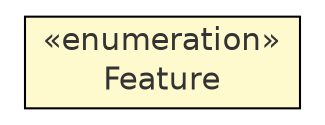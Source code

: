 #!/usr/local/bin/dot
#
# Class diagram 
# Generated by UmlGraph version 4.8 (http://www.spinellis.gr/sw/umlgraph)
#

digraph G {
	edge [fontname="Helvetica",fontsize=10,labelfontname="Helvetica",labelfontsize=10];
	node [fontname="Helvetica",fontsize=10,shape=plaintext];
	rankdir=LR;
	ranksep=1;
	// com.xuggle.xuggler.IVideoResampler.Feature
	c4700 [label=<<table border="0" cellborder="1" cellspacing="0" cellpadding="2" port="p" bgcolor="lemonChiffon" href="./IVideoResampler.Feature.html">
		<tr><td><table border="0" cellspacing="0" cellpadding="1">
			<tr><td> &laquo;enumeration&raquo; </td></tr>
			<tr><td> Feature </td></tr>
		</table></td></tr>
		</table>>, fontname="Helvetica", fontcolor="grey20", fontsize=15.0];
}

